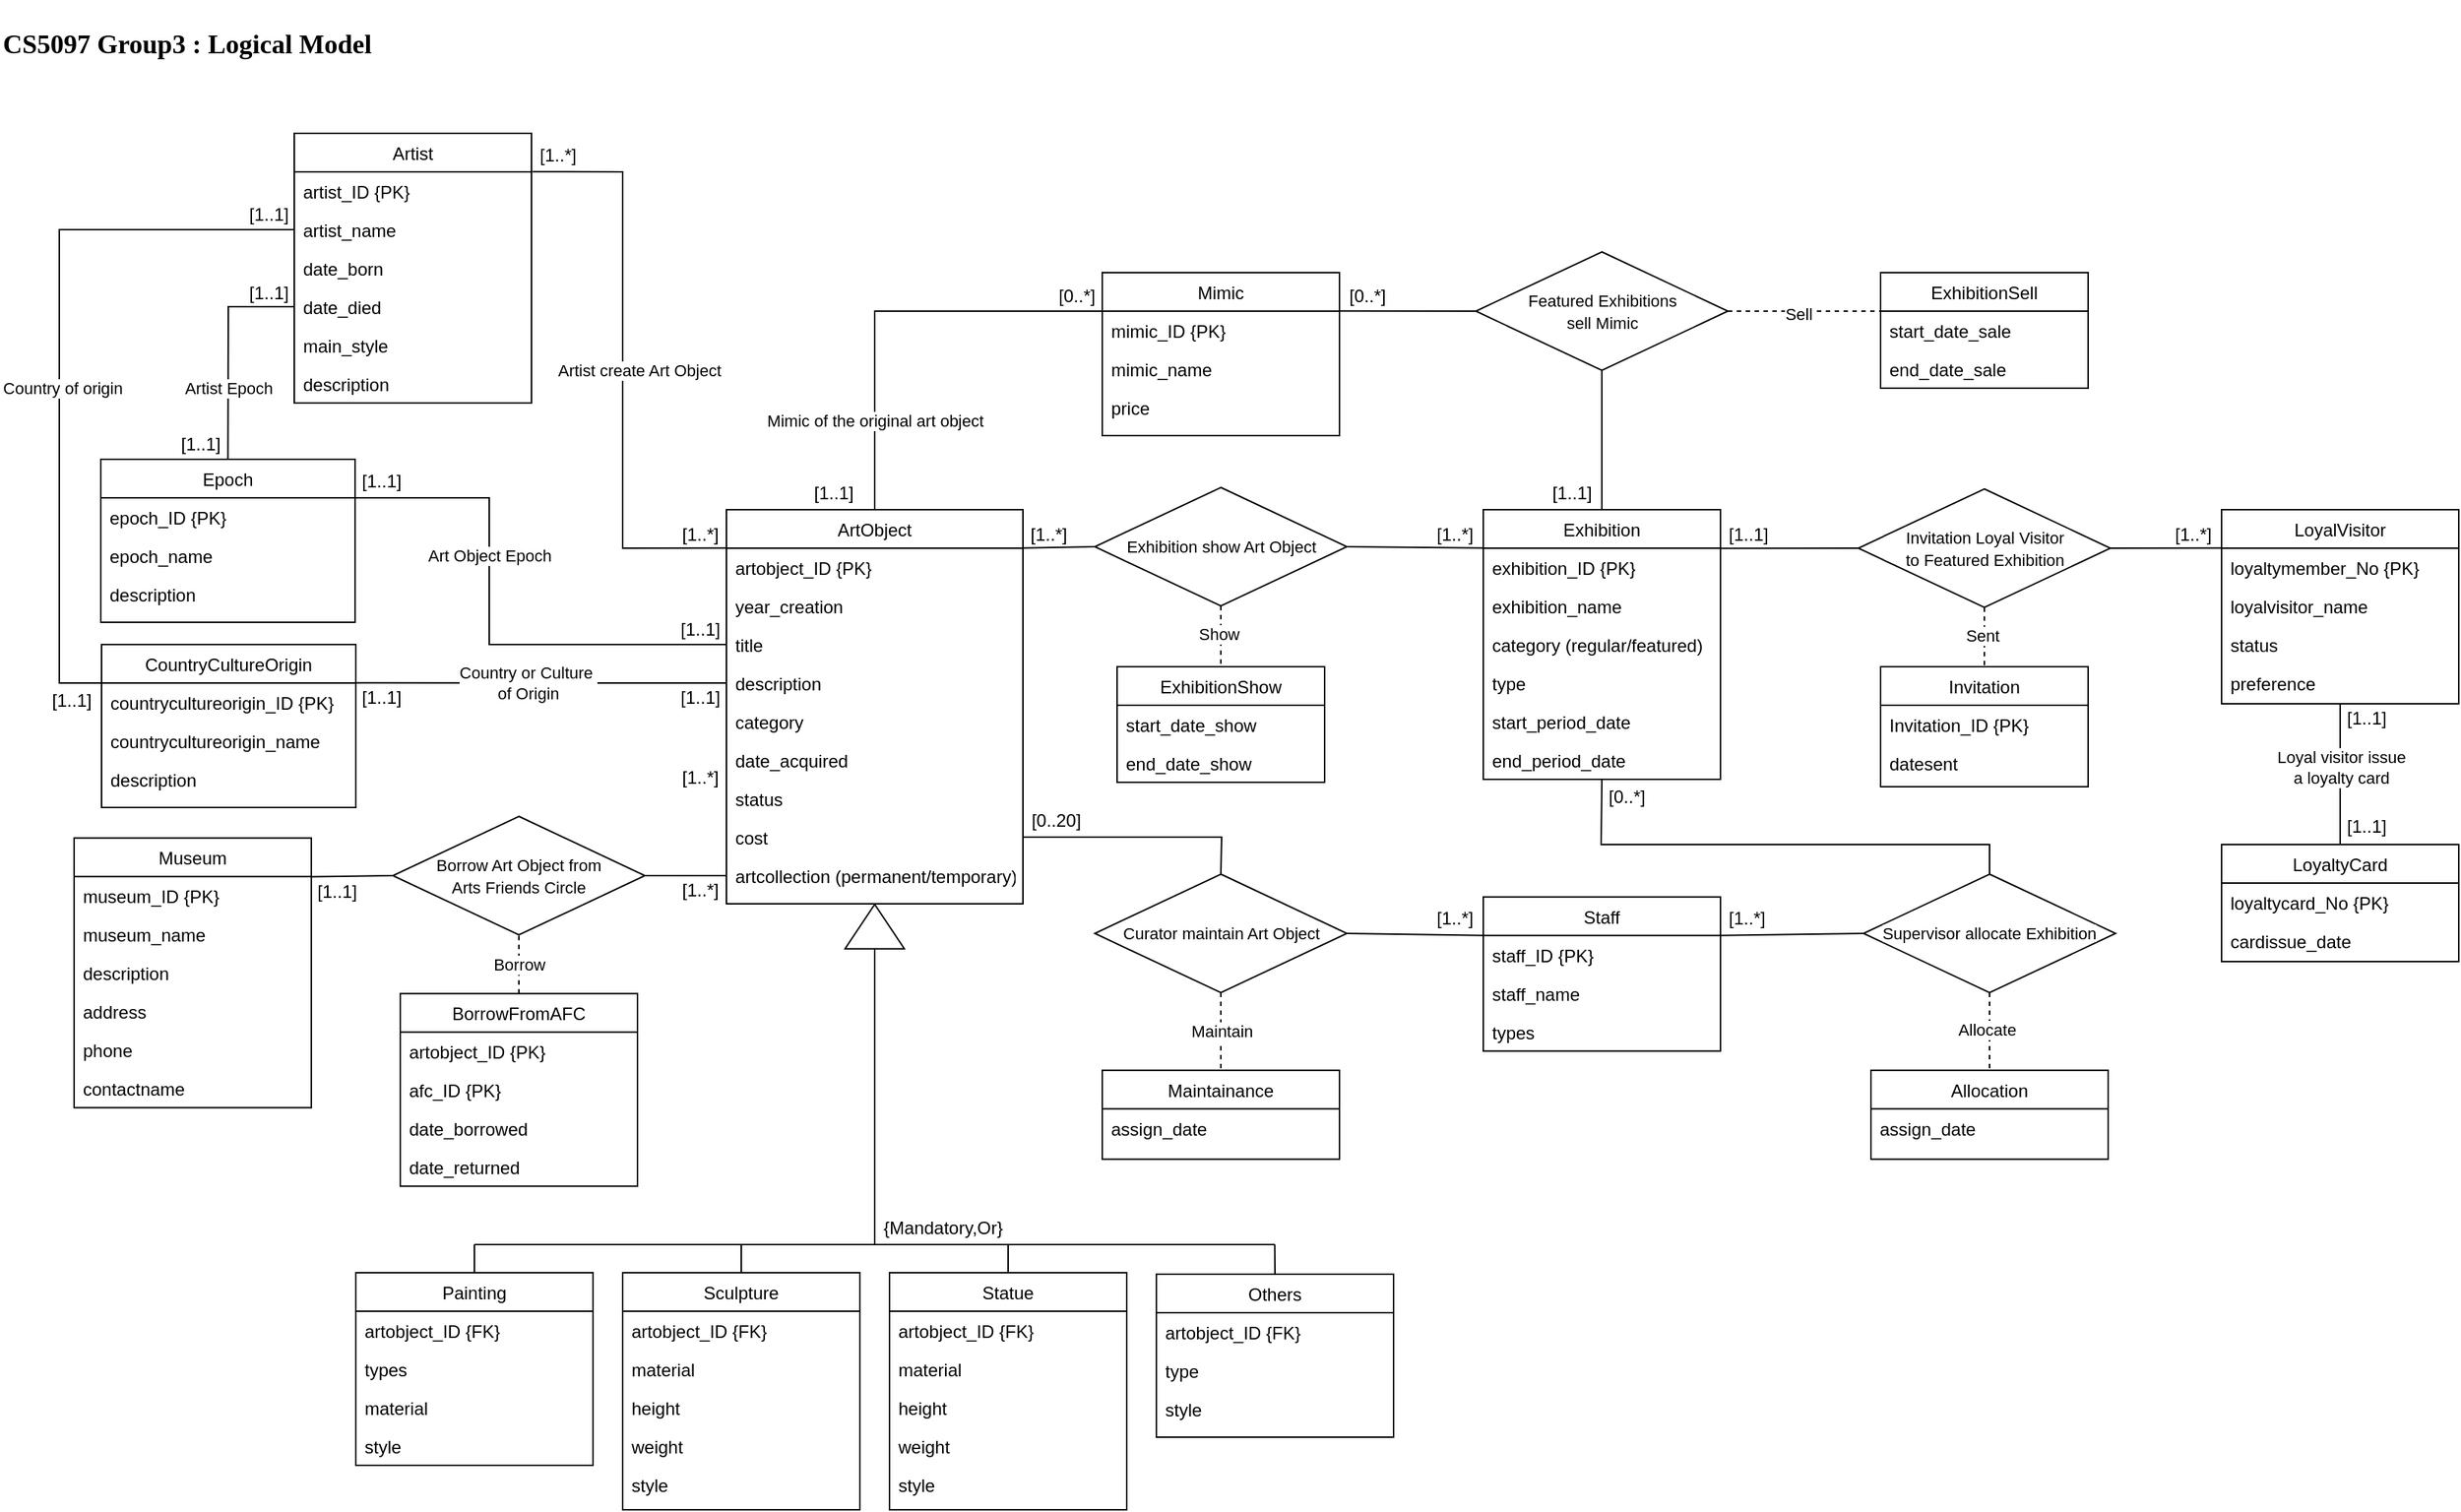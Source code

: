 <mxfile version="25.0.3">
  <diagram name="Page-1" id="5zTtBqRiLo-rwEt3zIiM">
    <mxGraphModel dx="2790" dy="1213" grid="1" gridSize="10" guides="1" tooltips="1" connect="1" arrows="1" fold="1" page="1" pageScale="1" pageWidth="850" pageHeight="1100" math="0" shadow="0">
      <root>
        <mxCell id="0" />
        <mxCell id="1" parent="0" />
        <mxCell id="swCmm5xKt_yj3qullBZ7-1" value="Museum" style="swimlane;fontStyle=0;align=center;verticalAlign=top;childLayout=stackLayout;horizontal=1;startSize=26;horizontalStack=0;resizeParent=1;resizeLast=0;collapsible=1;marginBottom=0;rounded=0;shadow=0;strokeWidth=1;" parent="1" vertex="1">
          <mxGeometry x="70" y="575.64" width="160" height="182" as="geometry">
            <mxRectangle x="130" y="380" width="160" height="26" as="alternateBounds" />
          </mxGeometry>
        </mxCell>
        <mxCell id="swCmm5xKt_yj3qullBZ7-2" value="museum_ID {PK}" style="text;align=left;verticalAlign=top;spacingLeft=4;spacingRight=4;overflow=hidden;rotatable=0;points=[[0,0.5],[1,0.5]];portConstraint=eastwest;" parent="swCmm5xKt_yj3qullBZ7-1" vertex="1">
          <mxGeometry y="26" width="160" height="26" as="geometry" />
        </mxCell>
        <mxCell id="swCmm5xKt_yj3qullBZ7-3" value="museum_name" style="text;align=left;verticalAlign=top;spacingLeft=4;spacingRight=4;overflow=hidden;rotatable=0;points=[[0,0.5],[1,0.5]];portConstraint=eastwest;" parent="swCmm5xKt_yj3qullBZ7-1" vertex="1">
          <mxGeometry y="52" width="160" height="26" as="geometry" />
        </mxCell>
        <mxCell id="swCmm5xKt_yj3qullBZ7-4" value="description" style="text;align=left;verticalAlign=top;spacingLeft=4;spacingRight=4;overflow=hidden;rotatable=0;points=[[0,0.5],[1,0.5]];portConstraint=eastwest;" parent="swCmm5xKt_yj3qullBZ7-1" vertex="1">
          <mxGeometry y="78" width="160" height="26" as="geometry" />
        </mxCell>
        <mxCell id="swCmm5xKt_yj3qullBZ7-5" value="address" style="text;align=left;verticalAlign=top;spacingLeft=4;spacingRight=4;overflow=hidden;rotatable=0;points=[[0,0.5],[1,0.5]];portConstraint=eastwest;" parent="swCmm5xKt_yj3qullBZ7-1" vertex="1">
          <mxGeometry y="104" width="160" height="26" as="geometry" />
        </mxCell>
        <mxCell id="swCmm5xKt_yj3qullBZ7-6" value="phone" style="text;align=left;verticalAlign=top;spacingLeft=4;spacingRight=4;overflow=hidden;rotatable=0;points=[[0,0.5],[1,0.5]];portConstraint=eastwest;" parent="swCmm5xKt_yj3qullBZ7-1" vertex="1">
          <mxGeometry y="130" width="160" height="26" as="geometry" />
        </mxCell>
        <mxCell id="swCmm5xKt_yj3qullBZ7-7" value="contactname" style="text;align=left;verticalAlign=top;spacingLeft=4;spacingRight=4;overflow=hidden;rotatable=0;points=[[0,0.5],[1,0.5]];portConstraint=eastwest;" parent="swCmm5xKt_yj3qullBZ7-1" vertex="1">
          <mxGeometry y="156" width="160" height="26" as="geometry" />
        </mxCell>
        <mxCell id="swCmm5xKt_yj3qullBZ7-8" value="ArtObject" style="swimlane;fontStyle=0;align=center;verticalAlign=top;childLayout=stackLayout;horizontal=1;startSize=26;horizontalStack=0;resizeParent=1;resizeLast=0;collapsible=1;marginBottom=0;rounded=0;shadow=0;strokeWidth=1;" parent="1" vertex="1">
          <mxGeometry x="510" y="354" width="200" height="266" as="geometry">
            <mxRectangle x="130" y="380" width="160" height="26" as="alternateBounds" />
          </mxGeometry>
        </mxCell>
        <mxCell id="swCmm5xKt_yj3qullBZ7-9" value="artobject_ID {PK}" style="text;align=left;verticalAlign=top;spacingLeft=4;spacingRight=4;overflow=hidden;rotatable=0;points=[[0,0.5],[1,0.5]];portConstraint=eastwest;" parent="swCmm5xKt_yj3qullBZ7-8" vertex="1">
          <mxGeometry y="26" width="200" height="26" as="geometry" />
        </mxCell>
        <mxCell id="swCmm5xKt_yj3qullBZ7-10" value="year_creation" style="text;align=left;verticalAlign=top;spacingLeft=4;spacingRight=4;overflow=hidden;rotatable=0;points=[[0,0.5],[1,0.5]];portConstraint=eastwest;" parent="swCmm5xKt_yj3qullBZ7-8" vertex="1">
          <mxGeometry y="52" width="200" height="26" as="geometry" />
        </mxCell>
        <mxCell id="swCmm5xKt_yj3qullBZ7-11" value="title" style="text;align=left;verticalAlign=top;spacingLeft=4;spacingRight=4;overflow=hidden;rotatable=0;points=[[0,0.5],[1,0.5]];portConstraint=eastwest;" parent="swCmm5xKt_yj3qullBZ7-8" vertex="1">
          <mxGeometry y="78" width="200" height="26" as="geometry" />
        </mxCell>
        <mxCell id="swCmm5xKt_yj3qullBZ7-12" value="description" style="text;align=left;verticalAlign=top;spacingLeft=4;spacingRight=4;overflow=hidden;rotatable=0;points=[[0,0.5],[1,0.5]];portConstraint=eastwest;" parent="swCmm5xKt_yj3qullBZ7-8" vertex="1">
          <mxGeometry y="104" width="200" height="26" as="geometry" />
        </mxCell>
        <mxCell id="swCmm5xKt_yj3qullBZ7-15" value="category" style="text;align=left;verticalAlign=top;spacingLeft=4;spacingRight=4;overflow=hidden;rotatable=0;points=[[0,0.5],[1,0.5]];portConstraint=eastwest;" parent="swCmm5xKt_yj3qullBZ7-8" vertex="1">
          <mxGeometry y="130" width="200" height="26" as="geometry" />
        </mxCell>
        <mxCell id="swCmm5xKt_yj3qullBZ7-16" value="date_acquired" style="text;align=left;verticalAlign=top;spacingLeft=4;spacingRight=4;overflow=hidden;rotatable=0;points=[[0,0.5],[1,0.5]];portConstraint=eastwest;" parent="swCmm5xKt_yj3qullBZ7-8" vertex="1">
          <mxGeometry y="156" width="200" height="26" as="geometry" />
        </mxCell>
        <mxCell id="swCmm5xKt_yj3qullBZ7-17" value="status" style="text;align=left;verticalAlign=top;spacingLeft=4;spacingRight=4;overflow=hidden;rotatable=0;points=[[0,0.5],[1,0.5]];portConstraint=eastwest;" parent="swCmm5xKt_yj3qullBZ7-8" vertex="1">
          <mxGeometry y="182" width="200" height="26" as="geometry" />
        </mxCell>
        <mxCell id="swCmm5xKt_yj3qullBZ7-18" value="cost" style="text;align=left;verticalAlign=top;spacingLeft=4;spacingRight=4;overflow=hidden;rotatable=0;points=[[0,0.5],[1,0.5]];portConstraint=eastwest;" parent="swCmm5xKt_yj3qullBZ7-8" vertex="1">
          <mxGeometry y="208" width="200" height="26" as="geometry" />
        </mxCell>
        <mxCell id="swCmm5xKt_yj3qullBZ7-19" value="artcollection (permanent/temporary)" style="text;align=left;verticalAlign=top;spacingLeft=4;spacingRight=4;overflow=hidden;rotatable=0;points=[[0,0.5],[1,0.5]];portConstraint=eastwest;" parent="swCmm5xKt_yj3qullBZ7-8" vertex="1">
          <mxGeometry y="234" width="200" height="26" as="geometry" />
        </mxCell>
        <mxCell id="swCmm5xKt_yj3qullBZ7-21" value="Artist" style="swimlane;fontStyle=0;align=center;verticalAlign=top;childLayout=stackLayout;horizontal=1;startSize=26;horizontalStack=0;resizeParent=1;resizeLast=0;collapsible=1;marginBottom=0;rounded=0;shadow=0;strokeWidth=1;" parent="1" vertex="1">
          <mxGeometry x="218.5" y="100" width="160" height="182" as="geometry">
            <mxRectangle x="130" y="380" width="160" height="26" as="alternateBounds" />
          </mxGeometry>
        </mxCell>
        <mxCell id="swCmm5xKt_yj3qullBZ7-22" value="artist_ID {PK}" style="text;align=left;verticalAlign=top;spacingLeft=4;spacingRight=4;overflow=hidden;rotatable=0;points=[[0,0.5],[1,0.5]];portConstraint=eastwest;" parent="swCmm5xKt_yj3qullBZ7-21" vertex="1">
          <mxGeometry y="26" width="160" height="26" as="geometry" />
        </mxCell>
        <mxCell id="swCmm5xKt_yj3qullBZ7-23" value="artist_name" style="text;align=left;verticalAlign=top;spacingLeft=4;spacingRight=4;overflow=hidden;rotatable=0;points=[[0,0.5],[1,0.5]];portConstraint=eastwest;" parent="swCmm5xKt_yj3qullBZ7-21" vertex="1">
          <mxGeometry y="52" width="160" height="26" as="geometry" />
        </mxCell>
        <mxCell id="swCmm5xKt_yj3qullBZ7-24" value="date_born" style="text;align=left;verticalAlign=top;spacingLeft=4;spacingRight=4;overflow=hidden;rotatable=0;points=[[0,0.5],[1,0.5]];portConstraint=eastwest;" parent="swCmm5xKt_yj3qullBZ7-21" vertex="1">
          <mxGeometry y="78" width="160" height="26" as="geometry" />
        </mxCell>
        <mxCell id="swCmm5xKt_yj3qullBZ7-25" value="date_died" style="text;align=left;verticalAlign=top;spacingLeft=4;spacingRight=4;overflow=hidden;rotatable=0;points=[[0,0.5],[1,0.5]];portConstraint=eastwest;" parent="swCmm5xKt_yj3qullBZ7-21" vertex="1">
          <mxGeometry y="104" width="160" height="26" as="geometry" />
        </mxCell>
        <mxCell id="swCmm5xKt_yj3qullBZ7-28" value="main_style" style="text;align=left;verticalAlign=top;spacingLeft=4;spacingRight=4;overflow=hidden;rotatable=0;points=[[0,0.5],[1,0.5]];portConstraint=eastwest;" parent="swCmm5xKt_yj3qullBZ7-21" vertex="1">
          <mxGeometry y="130" width="160" height="26" as="geometry" />
        </mxCell>
        <mxCell id="swCmm5xKt_yj3qullBZ7-29" value="description" style="text;align=left;verticalAlign=top;spacingLeft=4;spacingRight=4;overflow=hidden;rotatable=0;points=[[0,0.5],[1,0.5]];portConstraint=eastwest;" parent="swCmm5xKt_yj3qullBZ7-21" vertex="1">
          <mxGeometry y="156" width="160" height="26" as="geometry" />
        </mxCell>
        <mxCell id="swCmm5xKt_yj3qullBZ7-30" value="Exhibition" style="swimlane;fontStyle=0;align=center;verticalAlign=top;childLayout=stackLayout;horizontal=1;startSize=26;horizontalStack=0;resizeParent=1;resizeLast=0;collapsible=1;marginBottom=0;rounded=0;shadow=0;strokeWidth=1;" parent="1" vertex="1">
          <mxGeometry x="1020.5" y="354" width="160" height="182" as="geometry">
            <mxRectangle x="130" y="380" width="160" height="26" as="alternateBounds" />
          </mxGeometry>
        </mxCell>
        <mxCell id="swCmm5xKt_yj3qullBZ7-31" value="exhibition_ID {PK}" style="text;align=left;verticalAlign=top;spacingLeft=4;spacingRight=4;overflow=hidden;rotatable=0;points=[[0,0.5],[1,0.5]];portConstraint=eastwest;" parent="swCmm5xKt_yj3qullBZ7-30" vertex="1">
          <mxGeometry y="26" width="160" height="26" as="geometry" />
        </mxCell>
        <mxCell id="swCmm5xKt_yj3qullBZ7-32" value="exhibition_name" style="text;align=left;verticalAlign=top;spacingLeft=4;spacingRight=4;overflow=hidden;rotatable=0;points=[[0,0.5],[1,0.5]];portConstraint=eastwest;" parent="swCmm5xKt_yj3qullBZ7-30" vertex="1">
          <mxGeometry y="52" width="160" height="26" as="geometry" />
        </mxCell>
        <mxCell id="swCmm5xKt_yj3qullBZ7-33" value="category (regular/featured)" style="text;align=left;verticalAlign=top;spacingLeft=4;spacingRight=4;overflow=hidden;rotatable=0;points=[[0,0.5],[1,0.5]];portConstraint=eastwest;" parent="swCmm5xKt_yj3qullBZ7-30" vertex="1">
          <mxGeometry y="78" width="160" height="26" as="geometry" />
        </mxCell>
        <mxCell id="swCmm5xKt_yj3qullBZ7-34" value="type" style="text;align=left;verticalAlign=top;spacingLeft=4;spacingRight=4;overflow=hidden;rotatable=0;points=[[0,0.5],[1,0.5]];portConstraint=eastwest;" parent="swCmm5xKt_yj3qullBZ7-30" vertex="1">
          <mxGeometry y="104" width="160" height="26" as="geometry" />
        </mxCell>
        <mxCell id="swCmm5xKt_yj3qullBZ7-35" value="start_period_date" style="text;align=left;verticalAlign=top;spacingLeft=4;spacingRight=4;overflow=hidden;rotatable=0;points=[[0,0.5],[1,0.5]];portConstraint=eastwest;" parent="swCmm5xKt_yj3qullBZ7-30" vertex="1">
          <mxGeometry y="130" width="160" height="26" as="geometry" />
        </mxCell>
        <mxCell id="swCmm5xKt_yj3qullBZ7-36" value="end_period_date" style="text;align=left;verticalAlign=top;spacingLeft=4;spacingRight=4;overflow=hidden;rotatable=0;points=[[0,0.5],[1,0.5]];portConstraint=eastwest;" parent="swCmm5xKt_yj3qullBZ7-30" vertex="1">
          <mxGeometry y="156" width="160" height="26" as="geometry" />
        </mxCell>
        <mxCell id="swCmm5xKt_yj3qullBZ7-37" value="Mimic" style="swimlane;fontStyle=0;align=center;verticalAlign=top;childLayout=stackLayout;horizontal=1;startSize=26;horizontalStack=0;resizeParent=1;resizeLast=0;collapsible=1;marginBottom=0;rounded=0;shadow=0;strokeWidth=1;" parent="1" vertex="1">
          <mxGeometry x="763.5" y="194" width="160" height="110" as="geometry">
            <mxRectangle x="130" y="380" width="160" height="26" as="alternateBounds" />
          </mxGeometry>
        </mxCell>
        <mxCell id="swCmm5xKt_yj3qullBZ7-38" value="mimic_ID {PK}" style="text;align=left;verticalAlign=top;spacingLeft=4;spacingRight=4;overflow=hidden;rotatable=0;points=[[0,0.5],[1,0.5]];portConstraint=eastwest;" parent="swCmm5xKt_yj3qullBZ7-37" vertex="1">
          <mxGeometry y="26" width="160" height="26" as="geometry" />
        </mxCell>
        <mxCell id="swCmm5xKt_yj3qullBZ7-39" value="mimic_name" style="text;align=left;verticalAlign=top;spacingLeft=4;spacingRight=4;overflow=hidden;rotatable=0;points=[[0,0.5],[1,0.5]];portConstraint=eastwest;" parent="swCmm5xKt_yj3qullBZ7-37" vertex="1">
          <mxGeometry y="52" width="160" height="26" as="geometry" />
        </mxCell>
        <mxCell id="swCmm5xKt_yj3qullBZ7-40" value="price" style="text;align=left;verticalAlign=top;spacingLeft=4;spacingRight=4;overflow=hidden;rotatable=0;points=[[0,0.5],[1,0.5]];portConstraint=eastwest;" parent="swCmm5xKt_yj3qullBZ7-37" vertex="1">
          <mxGeometry y="78" width="160" height="26" as="geometry" />
        </mxCell>
        <mxCell id="swCmm5xKt_yj3qullBZ7-41" value="LoyalVisitor" style="swimlane;fontStyle=0;align=center;verticalAlign=top;childLayout=stackLayout;horizontal=1;startSize=26;horizontalStack=0;resizeParent=1;resizeLast=0;collapsible=1;marginBottom=0;rounded=0;shadow=0;strokeWidth=1;" parent="1" vertex="1">
          <mxGeometry x="1518.5" y="354" width="160" height="131" as="geometry">
            <mxRectangle x="130" y="380" width="160" height="26" as="alternateBounds" />
          </mxGeometry>
        </mxCell>
        <mxCell id="swCmm5xKt_yj3qullBZ7-42" value="loyaltymember_No {PK}" style="text;align=left;verticalAlign=top;spacingLeft=4;spacingRight=4;overflow=hidden;rotatable=0;points=[[0,0.5],[1,0.5]];portConstraint=eastwest;" parent="swCmm5xKt_yj3qullBZ7-41" vertex="1">
          <mxGeometry y="26" width="160" height="26" as="geometry" />
        </mxCell>
        <mxCell id="swCmm5xKt_yj3qullBZ7-43" value="loyalvisitor_name" style="text;align=left;verticalAlign=top;spacingLeft=4;spacingRight=4;overflow=hidden;rotatable=0;points=[[0,0.5],[1,0.5]];portConstraint=eastwest;" parent="swCmm5xKt_yj3qullBZ7-41" vertex="1">
          <mxGeometry y="52" width="160" height="26" as="geometry" />
        </mxCell>
        <mxCell id="swCmm5xKt_yj3qullBZ7-44" value="status" style="text;align=left;verticalAlign=top;spacingLeft=4;spacingRight=4;overflow=hidden;rotatable=0;points=[[0,0.5],[1,0.5]];portConstraint=eastwest;" parent="swCmm5xKt_yj3qullBZ7-41" vertex="1">
          <mxGeometry y="78" width="160" height="26" as="geometry" />
        </mxCell>
        <mxCell id="swCmm5xKt_yj3qullBZ7-45" value="preference" style="text;align=left;verticalAlign=top;spacingLeft=4;spacingRight=4;overflow=hidden;rotatable=0;points=[[0,0.5],[1,0.5]];portConstraint=eastwest;" parent="swCmm5xKt_yj3qullBZ7-41" vertex="1">
          <mxGeometry y="104" width="160" height="26" as="geometry" />
        </mxCell>
        <mxCell id="swCmm5xKt_yj3qullBZ7-46" value="Staff" style="swimlane;fontStyle=0;align=center;verticalAlign=top;childLayout=stackLayout;horizontal=1;startSize=26;horizontalStack=0;resizeParent=1;resizeLast=0;collapsible=1;marginBottom=0;rounded=0;shadow=0;strokeWidth=1;" parent="1" vertex="1">
          <mxGeometry x="1020.5" y="615.36" width="160" height="104" as="geometry">
            <mxRectangle x="130" y="380" width="160" height="26" as="alternateBounds" />
          </mxGeometry>
        </mxCell>
        <mxCell id="swCmm5xKt_yj3qullBZ7-47" value="staff_ID {PK}" style="text;align=left;verticalAlign=top;spacingLeft=4;spacingRight=4;overflow=hidden;rotatable=0;points=[[0,0.5],[1,0.5]];portConstraint=eastwest;" parent="swCmm5xKt_yj3qullBZ7-46" vertex="1">
          <mxGeometry y="26" width="160" height="26" as="geometry" />
        </mxCell>
        <mxCell id="swCmm5xKt_yj3qullBZ7-48" value="staff_name" style="text;align=left;verticalAlign=top;spacingLeft=4;spacingRight=4;overflow=hidden;rotatable=0;points=[[0,0.5],[1,0.5]];portConstraint=eastwest;" parent="swCmm5xKt_yj3qullBZ7-46" vertex="1">
          <mxGeometry y="52" width="160" height="26" as="geometry" />
        </mxCell>
        <mxCell id="swCmm5xKt_yj3qullBZ7-49" value="types" style="text;align=left;verticalAlign=top;spacingLeft=4;spacingRight=4;overflow=hidden;rotatable=0;points=[[0,0.5],[1,0.5]];portConstraint=eastwest;" parent="swCmm5xKt_yj3qullBZ7-46" vertex="1">
          <mxGeometry y="78" width="160" height="26" as="geometry" />
        </mxCell>
        <mxCell id="swCmm5xKt_yj3qullBZ7-50" value="Maintainance" style="swimlane;fontStyle=0;align=center;verticalAlign=top;childLayout=stackLayout;horizontal=1;startSize=26;horizontalStack=0;resizeParent=1;resizeLast=0;collapsible=1;marginBottom=0;rounded=0;shadow=0;strokeWidth=1;" parent="1" vertex="1">
          <mxGeometry x="763.5" y="732.36" width="160" height="60" as="geometry">
            <mxRectangle x="130" y="380" width="160" height="26" as="alternateBounds" />
          </mxGeometry>
        </mxCell>
        <mxCell id="swCmm5xKt_yj3qullBZ7-51" value="assign_date" style="text;align=left;verticalAlign=top;spacingLeft=4;spacingRight=4;overflow=hidden;rotatable=0;points=[[0,0.5],[1,0.5]];portConstraint=eastwest;" parent="swCmm5xKt_yj3qullBZ7-50" vertex="1">
          <mxGeometry y="26" width="160" height="26" as="geometry" />
        </mxCell>
        <mxCell id="swCmm5xKt_yj3qullBZ7-52" value="Allocation" style="swimlane;fontStyle=0;align=center;verticalAlign=top;childLayout=stackLayout;horizontal=1;startSize=26;horizontalStack=0;resizeParent=1;resizeLast=0;collapsible=1;marginBottom=0;rounded=0;shadow=0;strokeWidth=1;" parent="1" vertex="1">
          <mxGeometry x="1282" y="732.36" width="160" height="60" as="geometry">
            <mxRectangle x="130" y="380" width="160" height="26" as="alternateBounds" />
          </mxGeometry>
        </mxCell>
        <mxCell id="swCmm5xKt_yj3qullBZ7-53" value="assign_date" style="text;align=left;verticalAlign=top;spacingLeft=4;spacingRight=4;overflow=hidden;rotatable=0;points=[[0,0.5],[1,0.5]];portConstraint=eastwest;" parent="swCmm5xKt_yj3qullBZ7-52" vertex="1">
          <mxGeometry y="26" width="160" height="34" as="geometry" />
        </mxCell>
        <mxCell id="swCmm5xKt_yj3qullBZ7-54" value="ExhibitionSell" style="swimlane;fontStyle=0;align=center;verticalAlign=top;childLayout=stackLayout;horizontal=1;startSize=26;horizontalStack=0;resizeParent=1;resizeLast=0;collapsible=1;marginBottom=0;rounded=0;shadow=0;strokeWidth=1;" parent="1" vertex="1">
          <mxGeometry x="1288.5" y="194" width="140" height="78" as="geometry">
            <mxRectangle x="130" y="380" width="160" height="26" as="alternateBounds" />
          </mxGeometry>
        </mxCell>
        <mxCell id="swCmm5xKt_yj3qullBZ7-55" value="start_date_sale" style="text;align=left;verticalAlign=top;spacingLeft=4;spacingRight=4;overflow=hidden;rotatable=0;points=[[0,0.5],[1,0.5]];portConstraint=eastwest;" parent="swCmm5xKt_yj3qullBZ7-54" vertex="1">
          <mxGeometry y="26" width="140" height="26" as="geometry" />
        </mxCell>
        <mxCell id="swCmm5xKt_yj3qullBZ7-56" value="end_date_sale" style="text;align=left;verticalAlign=top;spacingLeft=4;spacingRight=4;overflow=hidden;rotatable=0;points=[[0,0.5],[1,0.5]];portConstraint=eastwest;" parent="swCmm5xKt_yj3qullBZ7-54" vertex="1">
          <mxGeometry y="52" width="140" height="26" as="geometry" />
        </mxCell>
        <mxCell id="swCmm5xKt_yj3qullBZ7-57" value="" style="endArrow=none;html=1;rounded=0;exitX=1.004;exitY=-0.007;exitDx=0;exitDy=0;exitPerimeter=0;entryX=-0.002;entryY=-0.003;entryDx=0;entryDy=0;entryPerimeter=0;" parent="1" source="swCmm5xKt_yj3qullBZ7-22" target="swCmm5xKt_yj3qullBZ7-9" edge="1">
          <mxGeometry width="50" height="50" relative="1" as="geometry">
            <mxPoint x="878.5" y="434" as="sourcePoint" />
            <mxPoint x="506.5" y="372" as="targetPoint" />
            <Array as="points">
              <mxPoint x="440" y="126" />
              <mxPoint x="440" y="380" />
            </Array>
          </mxGeometry>
        </mxCell>
        <mxCell id="swCmm5xKt_yj3qullBZ7-58" value="Artist create Art Object" style="edgeLabel;html=1;align=center;verticalAlign=middle;resizable=0;points=[];" parent="swCmm5xKt_yj3qullBZ7-57" vertex="1" connectable="0">
          <mxGeometry x="-0.071" relative="1" as="geometry">
            <mxPoint x="11" y="16" as="offset" />
          </mxGeometry>
        </mxCell>
        <mxCell id="swCmm5xKt_yj3qullBZ7-59" value="[1..*]" style="text;html=1;align=center;verticalAlign=middle;whiteSpace=wrap;rounded=0;" parent="1" vertex="1">
          <mxGeometry x="374" y="100" width="45" height="30" as="geometry" />
        </mxCell>
        <mxCell id="swCmm5xKt_yj3qullBZ7-60" value="[1..*]" style="text;html=1;align=center;verticalAlign=middle;whiteSpace=wrap;rounded=0;" parent="1" vertex="1">
          <mxGeometry x="470" y="356" width="45" height="30" as="geometry" />
        </mxCell>
        <mxCell id="swCmm5xKt_yj3qullBZ7-65" value="&lt;span style=&quot;font-size: 11px; text-wrap-mode: nowrap; background-color: rgb(255, 255, 255);&quot;&gt;Featured Exhibitions&lt;/span&gt;&lt;div&gt;&lt;span style=&quot;font-size: 11px; text-wrap-mode: nowrap; background-color: rgb(255, 255, 255);&quot;&gt;sell Mimic&lt;/span&gt;&lt;/div&gt;" style="rhombus;whiteSpace=wrap;html=1;" parent="1" vertex="1">
          <mxGeometry x="1015.5" y="180" width="170" height="80" as="geometry" />
        </mxCell>
        <mxCell id="swCmm5xKt_yj3qullBZ7-66" value="" style="endArrow=none;html=1;rounded=0;entryX=0.5;entryY=0;entryDx=0;entryDy=0;exitX=0;exitY=0.001;exitDx=0;exitDy=0;exitPerimeter=0;" parent="1" source="swCmm5xKt_yj3qullBZ7-38" target="swCmm5xKt_yj3qullBZ7-8" edge="1">
          <mxGeometry width="50" height="50" relative="1" as="geometry">
            <mxPoint x="738.5" y="235" as="sourcePoint" />
            <mxPoint x="863.5" y="528" as="targetPoint" />
            <Array as="points">
              <mxPoint x="610" y="220" />
            </Array>
          </mxGeometry>
        </mxCell>
        <mxCell id="swCmm5xKt_yj3qullBZ7-67" value="Mimic of the original art object" style="edgeLabel;html=1;align=center;verticalAlign=middle;resizable=0;points=[];" parent="swCmm5xKt_yj3qullBZ7-66" vertex="1" connectable="0">
          <mxGeometry x="0.297" y="-1" relative="1" as="geometry">
            <mxPoint x="1" y="41" as="offset" />
          </mxGeometry>
        </mxCell>
        <mxCell id="swCmm5xKt_yj3qullBZ7-68" value="" style="endArrow=none;html=1;rounded=0;exitX=1;exitY=0.5;exitDx=0;exitDy=0;dashed=1;entryX=-0.001;entryY=0;entryDx=0;entryDy=0;entryPerimeter=0;" parent="1" source="swCmm5xKt_yj3qullBZ7-65" target="swCmm5xKt_yj3qullBZ7-55" edge="1">
          <mxGeometry width="50" height="50" relative="1" as="geometry">
            <mxPoint x="998.5" y="246" as="sourcePoint" />
            <mxPoint x="1248.5" y="225" as="targetPoint" />
          </mxGeometry>
        </mxCell>
        <mxCell id="swCmm5xKt_yj3qullBZ7-69" value="Sell" style="edgeLabel;html=1;align=center;verticalAlign=middle;resizable=0;points=[];" parent="swCmm5xKt_yj3qullBZ7-68" vertex="1" connectable="0">
          <mxGeometry x="-0.073" y="-2" relative="1" as="geometry">
            <mxPoint as="offset" />
          </mxGeometry>
        </mxCell>
        <mxCell id="swCmm5xKt_yj3qullBZ7-70" value="" style="endArrow=none;html=1;rounded=0;entryX=1.001;entryY=-0.004;entryDx=0;entryDy=0;entryPerimeter=0;exitX=0;exitY=0.5;exitDx=0;exitDy=0;" parent="1" source="swCmm5xKt_yj3qullBZ7-65" target="swCmm5xKt_yj3qullBZ7-38" edge="1">
          <mxGeometry width="50" height="50" relative="1" as="geometry">
            <mxPoint x="978.5" y="185" as="sourcePoint" />
            <mxPoint x="938.5" y="215" as="targetPoint" />
          </mxGeometry>
        </mxCell>
        <mxCell id="swCmm5xKt_yj3qullBZ7-71" value="" style="endArrow=none;html=1;rounded=0;entryX=0.5;entryY=0;entryDx=0;entryDy=0;exitX=0.5;exitY=1;exitDx=0;exitDy=0;" parent="1" source="swCmm5xKt_yj3qullBZ7-65" target="swCmm5xKt_yj3qullBZ7-30" edge="1">
          <mxGeometry width="50" height="50" relative="1" as="geometry">
            <mxPoint x="1025.5" y="166" as="sourcePoint" />
            <mxPoint x="945.5" y="166" as="targetPoint" />
          </mxGeometry>
        </mxCell>
        <mxCell id="swCmm5xKt_yj3qullBZ7-72" value="&lt;span style=&quot;font-size: 11px; text-wrap-mode: nowrap; background-color: rgb(255, 255, 255);&quot;&gt;Exhibition show Art Object&lt;/span&gt;" style="rhombus;whiteSpace=wrap;html=1;" parent="1" vertex="1">
          <mxGeometry x="758.5" y="339" width="170" height="80" as="geometry" />
        </mxCell>
        <mxCell id="swCmm5xKt_yj3qullBZ7-73" value="" style="endArrow=none;html=1;rounded=0;exitX=0;exitY=0.5;exitDx=0;exitDy=0;entryX=1.001;entryY=-0.005;entryDx=0;entryDy=0;entryPerimeter=0;" parent="1" source="swCmm5xKt_yj3qullBZ7-72" target="swCmm5xKt_yj3qullBZ7-9" edge="1">
          <mxGeometry width="50" height="50" relative="1" as="geometry">
            <mxPoint x="1088.5" y="284" as="sourcePoint" />
            <mxPoint x="708.5" y="554" as="targetPoint" />
          </mxGeometry>
        </mxCell>
        <mxCell id="swCmm5xKt_yj3qullBZ7-74" value="" style="endArrow=none;html=1;rounded=0;exitX=1;exitY=0.5;exitDx=0;exitDy=0;entryX=0;entryY=-0.005;entryDx=0;entryDy=0;entryPerimeter=0;" parent="1" source="swCmm5xKt_yj3qullBZ7-72" target="swCmm5xKt_yj3qullBZ7-31" edge="1">
          <mxGeometry width="50" height="50" relative="1" as="geometry">
            <mxPoint x="768.5" y="507" as="sourcePoint" />
            <mxPoint x="688.5" y="507" as="targetPoint" />
          </mxGeometry>
        </mxCell>
        <mxCell id="swCmm5xKt_yj3qullBZ7-75" value="" style="endArrow=none;html=1;rounded=0;entryX=0.5;entryY=0;entryDx=0;entryDy=0;exitX=0.5;exitY=1;exitDx=0;exitDy=0;dashed=1;" parent="1" source="swCmm5xKt_yj3qullBZ7-72" target="swCmm5xKt_yj3qullBZ7-77" edge="1">
          <mxGeometry width="50" height="50" relative="1" as="geometry">
            <mxPoint x="1208.5" y="244" as="sourcePoint" />
            <mxPoint x="853.5" y="584" as="targetPoint" />
          </mxGeometry>
        </mxCell>
        <mxCell id="swCmm5xKt_yj3qullBZ7-76" value="Show" style="edgeLabel;html=1;align=center;verticalAlign=middle;resizable=0;points=[];" parent="swCmm5xKt_yj3qullBZ7-75" vertex="1" connectable="0">
          <mxGeometry x="-0.073" y="-2" relative="1" as="geometry">
            <mxPoint as="offset" />
          </mxGeometry>
        </mxCell>
        <mxCell id="swCmm5xKt_yj3qullBZ7-77" value="ExhibitionShow" style="swimlane;fontStyle=0;align=center;verticalAlign=top;childLayout=stackLayout;horizontal=1;startSize=26;horizontalStack=0;resizeParent=1;resizeLast=0;collapsible=1;marginBottom=0;rounded=0;shadow=0;strokeWidth=1;" parent="1" vertex="1">
          <mxGeometry x="773.5" y="460" width="140" height="78" as="geometry">
            <mxRectangle x="130" y="380" width="160" height="26" as="alternateBounds" />
          </mxGeometry>
        </mxCell>
        <mxCell id="swCmm5xKt_yj3qullBZ7-78" value="start_date_show" style="text;align=left;verticalAlign=top;spacingLeft=4;spacingRight=4;overflow=hidden;rotatable=0;points=[[0,0.5],[1,0.5]];portConstraint=eastwest;" parent="swCmm5xKt_yj3qullBZ7-77" vertex="1">
          <mxGeometry y="26" width="140" height="26" as="geometry" />
        </mxCell>
        <mxCell id="swCmm5xKt_yj3qullBZ7-79" value="end_date_show" style="text;align=left;verticalAlign=top;spacingLeft=4;spacingRight=4;overflow=hidden;rotatable=0;points=[[0,0.5],[1,0.5]];portConstraint=eastwest;" parent="swCmm5xKt_yj3qullBZ7-77" vertex="1">
          <mxGeometry y="52" width="140" height="26" as="geometry" />
        </mxCell>
        <mxCell id="swCmm5xKt_yj3qullBZ7-80" value="&lt;span style=&quot;font-size: 11px; text-wrap-mode: nowrap; background-color: rgb(255, 255, 255);&quot;&gt;Curator maintain Art Object&lt;/span&gt;" style="rhombus;whiteSpace=wrap;html=1;" parent="1" vertex="1">
          <mxGeometry x="758.5" y="600" width="170" height="80" as="geometry" />
        </mxCell>
        <mxCell id="swCmm5xKt_yj3qullBZ7-81" value="&lt;span style=&quot;font-size: 11px; text-wrap-mode: nowrap; background-color: rgb(255, 255, 255);&quot;&gt;Supervisor allocate Exhibition&lt;/span&gt;" style="rhombus;whiteSpace=wrap;html=1;" parent="1" vertex="1">
          <mxGeometry x="1277" y="600" width="170" height="80" as="geometry" />
        </mxCell>
        <mxCell id="swCmm5xKt_yj3qullBZ7-82" value="" style="endArrow=none;html=1;rounded=0;entryX=0.5;entryY=0;entryDx=0;entryDy=0;exitX=0.5;exitY=1;exitDx=0;exitDy=0;dashed=1;" parent="1" source="swCmm5xKt_yj3qullBZ7-80" target="swCmm5xKt_yj3qullBZ7-50" edge="1">
          <mxGeometry width="50" height="50" relative="1" as="geometry">
            <mxPoint x="749" y="476.36" as="sourcePoint" />
            <mxPoint x="749" y="526.36" as="targetPoint" />
          </mxGeometry>
        </mxCell>
        <mxCell id="swCmm5xKt_yj3qullBZ7-176" value="Maintain" style="edgeLabel;html=1;align=center;verticalAlign=middle;resizable=0;points=[];" parent="swCmm5xKt_yj3qullBZ7-82" vertex="1" connectable="0">
          <mxGeometry x="0.011" relative="1" as="geometry">
            <mxPoint y="-1" as="offset" />
          </mxGeometry>
        </mxCell>
        <mxCell id="swCmm5xKt_yj3qullBZ7-84" value="" style="endArrow=none;html=1;rounded=0;entryX=1;entryY=0.5;entryDx=0;entryDy=0;exitX=0;exitY=0.25;exitDx=0;exitDy=0;" parent="1" source="swCmm5xKt_yj3qullBZ7-46" target="swCmm5xKt_yj3qullBZ7-80" edge="1">
          <mxGeometry width="50" height="50" relative="1" as="geometry">
            <mxPoint x="1014" y="626.36" as="sourcePoint" />
            <mxPoint x="420" y="464.36" as="targetPoint" />
          </mxGeometry>
        </mxCell>
        <mxCell id="swCmm5xKt_yj3qullBZ7-85" value="" style="endArrow=none;html=1;rounded=0;entryX=0;entryY=0.5;entryDx=0;entryDy=0;exitX=1;exitY=0.25;exitDx=0;exitDy=0;" parent="1" source="swCmm5xKt_yj3qullBZ7-46" target="swCmm5xKt_yj3qullBZ7-81" edge="1">
          <mxGeometry width="50" height="50" relative="1" as="geometry">
            <mxPoint x="1274" y="756" as="sourcePoint" />
            <mxPoint x="1127" y="773" as="targetPoint" />
          </mxGeometry>
        </mxCell>
        <mxCell id="swCmm5xKt_yj3qullBZ7-86" value="" style="endArrow=none;html=1;rounded=0;entryX=0.5;entryY=0;entryDx=0;entryDy=0;exitX=0.5;exitY=1;exitDx=0;exitDy=0;dashed=1;" parent="1" source="swCmm5xKt_yj3qullBZ7-81" target="swCmm5xKt_yj3qullBZ7-52" edge="1">
          <mxGeometry width="50" height="50" relative="1" as="geometry">
            <mxPoint x="1287" y="305" as="sourcePoint" />
            <mxPoint x="1387" y="303" as="targetPoint" />
          </mxGeometry>
        </mxCell>
        <mxCell id="swCmm5xKt_yj3qullBZ7-87" value="Allocate" style="edgeLabel;html=1;align=center;verticalAlign=middle;resizable=0;points=[];" parent="swCmm5xKt_yj3qullBZ7-86" vertex="1" connectable="0">
          <mxGeometry x="-0.073" y="-2" relative="1" as="geometry">
            <mxPoint as="offset" />
          </mxGeometry>
        </mxCell>
        <mxCell id="swCmm5xKt_yj3qullBZ7-88" value="[1..*]" style="text;html=1;align=center;verticalAlign=middle;whiteSpace=wrap;rounded=0;" parent="1" vertex="1">
          <mxGeometry x="704.5" y="356" width="45" height="30" as="geometry" />
        </mxCell>
        <mxCell id="swCmm5xKt_yj3qullBZ7-89" value="[1..*]" style="text;html=1;align=center;verticalAlign=middle;whiteSpace=wrap;rounded=0;" parent="1" vertex="1">
          <mxGeometry x="978.5" y="356" width="45" height="30" as="geometry" />
        </mxCell>
        <mxCell id="swCmm5xKt_yj3qullBZ7-90" value="[1..1]" style="text;html=1;align=center;verticalAlign=middle;whiteSpace=wrap;rounded=0;" parent="1" vertex="1">
          <mxGeometry x="559.5" y="328" width="45" height="30" as="geometry" />
        </mxCell>
        <mxCell id="swCmm5xKt_yj3qullBZ7-91" value="[0..*]" style="text;html=1;align=center;verticalAlign=middle;whiteSpace=wrap;rounded=0;" parent="1" vertex="1">
          <mxGeometry x="723.5" y="195" width="45" height="30" as="geometry" />
        </mxCell>
        <mxCell id="swCmm5xKt_yj3qullBZ7-92" value="&lt;span style=&quot;font-size: 11px; text-wrap-mode: nowrap; background-color: rgb(255, 255, 255);&quot;&gt;Invitation Loyal Visitor&lt;br&gt;to Featured Exhibition&lt;/span&gt;" style="rhombus;whiteSpace=wrap;html=1;" parent="1" vertex="1">
          <mxGeometry x="1273.5" y="340" width="170" height="80" as="geometry" />
        </mxCell>
        <mxCell id="swCmm5xKt_yj3qullBZ7-93" value="" style="endArrow=none;html=1;rounded=0;entryX=0.5;entryY=0;entryDx=0;entryDy=0;exitX=0.5;exitY=1;exitDx=0;exitDy=0;dashed=1;" parent="1" source="swCmm5xKt_yj3qullBZ7-92" target="swCmm5xKt_yj3qullBZ7-95" edge="1">
          <mxGeometry width="50" height="50" relative="1" as="geometry">
            <mxPoint x="1392.5" y="455" as="sourcePoint" />
            <mxPoint x="1392.5" y="505" as="targetPoint" />
          </mxGeometry>
        </mxCell>
        <mxCell id="swCmm5xKt_yj3qullBZ7-94" value="Sent" style="edgeLabel;html=1;align=center;verticalAlign=middle;resizable=0;points=[];" parent="swCmm5xKt_yj3qullBZ7-93" vertex="1" connectable="0">
          <mxGeometry x="-0.073" y="-2" relative="1" as="geometry">
            <mxPoint as="offset" />
          </mxGeometry>
        </mxCell>
        <mxCell id="swCmm5xKt_yj3qullBZ7-95" value="Invitation" style="swimlane;fontStyle=0;align=center;verticalAlign=top;childLayout=stackLayout;horizontal=1;startSize=26;horizontalStack=0;resizeParent=1;resizeLast=0;collapsible=1;marginBottom=0;rounded=0;shadow=0;strokeWidth=1;" parent="1" vertex="1">
          <mxGeometry x="1288.5" y="460" width="140" height="81" as="geometry">
            <mxRectangle x="130" y="380" width="160" height="26" as="alternateBounds" />
          </mxGeometry>
        </mxCell>
        <mxCell id="swCmm5xKt_yj3qullBZ7-96" value="Invitation_ID {PK}" style="text;align=left;verticalAlign=top;spacingLeft=4;spacingRight=4;overflow=hidden;rotatable=0;points=[[0,0.5],[1,0.5]];portConstraint=eastwest;" parent="swCmm5xKt_yj3qullBZ7-95" vertex="1">
          <mxGeometry y="26" width="140" height="26" as="geometry" />
        </mxCell>
        <mxCell id="swCmm5xKt_yj3qullBZ7-97" value="datesent" style="text;align=left;verticalAlign=top;spacingLeft=4;spacingRight=4;overflow=hidden;rotatable=0;points=[[0,0.5],[1,0.5]];portConstraint=eastwest;" parent="swCmm5xKt_yj3qullBZ7-95" vertex="1">
          <mxGeometry y="52" width="140" height="26" as="geometry" />
        </mxCell>
        <mxCell id="swCmm5xKt_yj3qullBZ7-98" value="" style="endArrow=none;html=1;rounded=0;exitX=0;exitY=0.5;exitDx=0;exitDy=0;entryX=1;entryY=0.003;entryDx=0;entryDy=0;entryPerimeter=0;" parent="1" source="swCmm5xKt_yj3qullBZ7-92" target="swCmm5xKt_yj3qullBZ7-31" edge="1">
          <mxGeometry width="50" height="50" relative="1" as="geometry">
            <mxPoint x="1258.5" y="585" as="sourcePoint" />
            <mxPoint x="1186.5" y="385" as="targetPoint" />
          </mxGeometry>
        </mxCell>
        <mxCell id="swCmm5xKt_yj3qullBZ7-99" value="" style="endArrow=none;html=1;rounded=0;entryX=1;entryY=0.5;entryDx=0;entryDy=0;exitX=0.001;exitY=-0.003;exitDx=0;exitDy=0;exitPerimeter=0;" parent="1" source="swCmm5xKt_yj3qullBZ7-42" target="swCmm5xKt_yj3qullBZ7-92" edge="1">
          <mxGeometry width="50" height="50" relative="1" as="geometry">
            <mxPoint x="1518.5" y="420" as="sourcePoint" />
            <mxPoint x="1498.5" y="345" as="targetPoint" />
          </mxGeometry>
        </mxCell>
        <mxCell id="swCmm5xKt_yj3qullBZ7-100" value="[0..*]" style="text;html=1;align=center;verticalAlign=middle;whiteSpace=wrap;rounded=0;" parent="1" vertex="1">
          <mxGeometry x="919.5" y="195" width="45" height="30" as="geometry" />
        </mxCell>
        <mxCell id="swCmm5xKt_yj3qullBZ7-101" value="[1..1]" style="text;html=1;align=center;verticalAlign=middle;whiteSpace=wrap;rounded=0;" parent="1" vertex="1">
          <mxGeometry x="1057.5" y="328" width="45" height="30" as="geometry" />
        </mxCell>
        <mxCell id="swCmm5xKt_yj3qullBZ7-102" value="[1..1]" style="text;html=1;align=center;verticalAlign=middle;whiteSpace=wrap;rounded=0;" parent="1" vertex="1">
          <mxGeometry x="1176.5" y="356" width="45" height="30" as="geometry" />
        </mxCell>
        <mxCell id="swCmm5xKt_yj3qullBZ7-103" value="[1..*]" style="text;html=1;align=center;verticalAlign=middle;whiteSpace=wrap;rounded=0;" parent="1" vertex="1">
          <mxGeometry x="1476.5" y="356" width="45" height="30" as="geometry" />
        </mxCell>
        <mxCell id="swCmm5xKt_yj3qullBZ7-104" value="[1..*]" style="text;html=1;align=center;verticalAlign=middle;whiteSpace=wrap;rounded=0;" parent="1" vertex="1">
          <mxGeometry x="1176" y="615.36" width="45" height="30" as="geometry" />
        </mxCell>
        <mxCell id="swCmm5xKt_yj3qullBZ7-105" value="[0..*]" style="text;html=1;align=center;verticalAlign=middle;whiteSpace=wrap;rounded=0;" parent="1" vertex="1">
          <mxGeometry x="1095" y="533" width="45" height="30" as="geometry" />
        </mxCell>
        <mxCell id="swCmm5xKt_yj3qullBZ7-106" value="[0..20]" style="text;html=1;align=center;verticalAlign=middle;whiteSpace=wrap;rounded=0;" parent="1" vertex="1">
          <mxGeometry x="709.5" y="549" width="45" height="30" as="geometry" />
        </mxCell>
        <mxCell id="swCmm5xKt_yj3qullBZ7-107" value="[1..*]" style="text;html=1;align=center;verticalAlign=middle;whiteSpace=wrap;rounded=0;" parent="1" vertex="1">
          <mxGeometry x="979" y="615.36" width="45" height="30" as="geometry" />
        </mxCell>
        <mxCell id="swCmm5xKt_yj3qullBZ7-108" value="Painting" style="swimlane;fontStyle=0;align=center;verticalAlign=top;childLayout=stackLayout;horizontal=1;startSize=26;horizontalStack=0;resizeParent=1;resizeLast=0;collapsible=1;marginBottom=0;rounded=0;shadow=0;strokeWidth=1;" parent="1" vertex="1">
          <mxGeometry x="260" y="869" width="160" height="130" as="geometry">
            <mxRectangle x="130" y="380" width="160" height="26" as="alternateBounds" />
          </mxGeometry>
        </mxCell>
        <mxCell id="swCmm5xKt_yj3qullBZ7-109" value="artobject_ID {FK}" style="text;align=left;verticalAlign=top;spacingLeft=4;spacingRight=4;overflow=hidden;rotatable=0;points=[[0,0.5],[1,0.5]];portConstraint=eastwest;" parent="swCmm5xKt_yj3qullBZ7-108" vertex="1">
          <mxGeometry y="26" width="160" height="26" as="geometry" />
        </mxCell>
        <mxCell id="swCmm5xKt_yj3qullBZ7-110" value="types" style="text;align=left;verticalAlign=top;spacingLeft=4;spacingRight=4;overflow=hidden;rotatable=0;points=[[0,0.5],[1,0.5]];portConstraint=eastwest;" parent="swCmm5xKt_yj3qullBZ7-108" vertex="1">
          <mxGeometry y="52" width="160" height="26" as="geometry" />
        </mxCell>
        <mxCell id="swCmm5xKt_yj3qullBZ7-111" value="material" style="text;align=left;verticalAlign=top;spacingLeft=4;spacingRight=4;overflow=hidden;rotatable=0;points=[[0,0.5],[1,0.5]];portConstraint=eastwest;" parent="swCmm5xKt_yj3qullBZ7-108" vertex="1">
          <mxGeometry y="78" width="160" height="26" as="geometry" />
        </mxCell>
        <mxCell id="swCmm5xKt_yj3qullBZ7-112" value="style" style="text;align=left;verticalAlign=top;spacingLeft=4;spacingRight=4;overflow=hidden;rotatable=0;points=[[0,0.5],[1,0.5]];portConstraint=eastwest;" parent="swCmm5xKt_yj3qullBZ7-108" vertex="1">
          <mxGeometry y="104" width="160" height="26" as="geometry" />
        </mxCell>
        <mxCell id="swCmm5xKt_yj3qullBZ7-113" value="Sculpture" style="swimlane;fontStyle=0;align=center;verticalAlign=top;childLayout=stackLayout;horizontal=1;startSize=26;horizontalStack=0;resizeParent=1;resizeLast=0;collapsible=1;marginBottom=0;rounded=0;shadow=0;strokeWidth=1;" parent="1" vertex="1">
          <mxGeometry x="440" y="869" width="160" height="160" as="geometry">
            <mxRectangle x="130" y="380" width="160" height="26" as="alternateBounds" />
          </mxGeometry>
        </mxCell>
        <mxCell id="swCmm5xKt_yj3qullBZ7-114" value="artobject_ID {FK}" style="text;align=left;verticalAlign=top;spacingLeft=4;spacingRight=4;overflow=hidden;rotatable=0;points=[[0,0.5],[1,0.5]];portConstraint=eastwest;" parent="swCmm5xKt_yj3qullBZ7-113" vertex="1">
          <mxGeometry y="26" width="160" height="26" as="geometry" />
        </mxCell>
        <mxCell id="swCmm5xKt_yj3qullBZ7-115" value="material" style="text;align=left;verticalAlign=top;spacingLeft=4;spacingRight=4;overflow=hidden;rotatable=0;points=[[0,0.5],[1,0.5]];portConstraint=eastwest;" parent="swCmm5xKt_yj3qullBZ7-113" vertex="1">
          <mxGeometry y="52" width="160" height="26" as="geometry" />
        </mxCell>
        <mxCell id="swCmm5xKt_yj3qullBZ7-116" value="height" style="text;align=left;verticalAlign=top;spacingLeft=4;spacingRight=4;overflow=hidden;rotatable=0;points=[[0,0.5],[1,0.5]];portConstraint=eastwest;" parent="swCmm5xKt_yj3qullBZ7-113" vertex="1">
          <mxGeometry y="78" width="160" height="26" as="geometry" />
        </mxCell>
        <mxCell id="swCmm5xKt_yj3qullBZ7-117" value="weight" style="text;align=left;verticalAlign=top;spacingLeft=4;spacingRight=4;overflow=hidden;rotatable=0;points=[[0,0.5],[1,0.5]];portConstraint=eastwest;" parent="swCmm5xKt_yj3qullBZ7-113" vertex="1">
          <mxGeometry y="104" width="160" height="26" as="geometry" />
        </mxCell>
        <mxCell id="swCmm5xKt_yj3qullBZ7-118" value="style" style="text;align=left;verticalAlign=top;spacingLeft=4;spacingRight=4;overflow=hidden;rotatable=0;points=[[0,0.5],[1,0.5]];portConstraint=eastwest;" parent="swCmm5xKt_yj3qullBZ7-113" vertex="1">
          <mxGeometry y="130" width="160" height="26" as="geometry" />
        </mxCell>
        <mxCell id="swCmm5xKt_yj3qullBZ7-119" value="Others" style="swimlane;fontStyle=0;align=center;verticalAlign=top;childLayout=stackLayout;horizontal=1;startSize=26;horizontalStack=0;resizeParent=1;resizeLast=0;collapsible=1;marginBottom=0;rounded=0;shadow=0;strokeWidth=1;" parent="1" vertex="1">
          <mxGeometry x="800" y="870" width="160" height="110" as="geometry">
            <mxRectangle x="130" y="380" width="160" height="26" as="alternateBounds" />
          </mxGeometry>
        </mxCell>
        <mxCell id="swCmm5xKt_yj3qullBZ7-120" value="artobject_ID {FK}" style="text;align=left;verticalAlign=top;spacingLeft=4;spacingRight=4;overflow=hidden;rotatable=0;points=[[0,0.5],[1,0.5]];portConstraint=eastwest;" parent="swCmm5xKt_yj3qullBZ7-119" vertex="1">
          <mxGeometry y="26" width="160" height="26" as="geometry" />
        </mxCell>
        <mxCell id="swCmm5xKt_yj3qullBZ7-121" value="type" style="text;align=left;verticalAlign=top;spacingLeft=4;spacingRight=4;overflow=hidden;rotatable=0;points=[[0,0.5],[1,0.5]];portConstraint=eastwest;" parent="swCmm5xKt_yj3qullBZ7-119" vertex="1">
          <mxGeometry y="52" width="160" height="26" as="geometry" />
        </mxCell>
        <mxCell id="swCmm5xKt_yj3qullBZ7-122" value="style" style="text;align=left;verticalAlign=top;spacingLeft=4;spacingRight=4;overflow=hidden;rotatable=0;points=[[0,0.5],[1,0.5]];portConstraint=eastwest;" parent="swCmm5xKt_yj3qullBZ7-119" vertex="1">
          <mxGeometry y="78" width="160" height="26" as="geometry" />
        </mxCell>
        <mxCell id="swCmm5xKt_yj3qullBZ7-123" value="Statue" style="swimlane;fontStyle=0;align=center;verticalAlign=top;childLayout=stackLayout;horizontal=1;startSize=26;horizontalStack=0;resizeParent=1;resizeLast=0;collapsible=1;marginBottom=0;rounded=0;shadow=0;strokeWidth=1;" parent="1" vertex="1">
          <mxGeometry x="620" y="869" width="160" height="160" as="geometry">
            <mxRectangle x="130" y="380" width="160" height="26" as="alternateBounds" />
          </mxGeometry>
        </mxCell>
        <mxCell id="swCmm5xKt_yj3qullBZ7-124" value="artobject_ID {FK}" style="text;align=left;verticalAlign=top;spacingLeft=4;spacingRight=4;overflow=hidden;rotatable=0;points=[[0,0.5],[1,0.5]];portConstraint=eastwest;" parent="swCmm5xKt_yj3qullBZ7-123" vertex="1">
          <mxGeometry y="26" width="160" height="26" as="geometry" />
        </mxCell>
        <mxCell id="swCmm5xKt_yj3qullBZ7-125" value="material" style="text;align=left;verticalAlign=top;spacingLeft=4;spacingRight=4;overflow=hidden;rotatable=0;points=[[0,0.5],[1,0.5]];portConstraint=eastwest;" parent="swCmm5xKt_yj3qullBZ7-123" vertex="1">
          <mxGeometry y="52" width="160" height="26" as="geometry" />
        </mxCell>
        <mxCell id="swCmm5xKt_yj3qullBZ7-126" value="height" style="text;align=left;verticalAlign=top;spacingLeft=4;spacingRight=4;overflow=hidden;rotatable=0;points=[[0,0.5],[1,0.5]];portConstraint=eastwest;" parent="swCmm5xKt_yj3qullBZ7-123" vertex="1">
          <mxGeometry y="78" width="160" height="26" as="geometry" />
        </mxCell>
        <mxCell id="swCmm5xKt_yj3qullBZ7-127" value="weight" style="text;align=left;verticalAlign=top;spacingLeft=4;spacingRight=4;overflow=hidden;rotatable=0;points=[[0,0.5],[1,0.5]];portConstraint=eastwest;" parent="swCmm5xKt_yj3qullBZ7-123" vertex="1">
          <mxGeometry y="104" width="160" height="26" as="geometry" />
        </mxCell>
        <mxCell id="swCmm5xKt_yj3qullBZ7-128" value="style" style="text;align=left;verticalAlign=top;spacingLeft=4;spacingRight=4;overflow=hidden;rotatable=0;points=[[0,0.5],[1,0.5]];portConstraint=eastwest;" parent="swCmm5xKt_yj3qullBZ7-123" vertex="1">
          <mxGeometry y="130" width="160" height="26" as="geometry" />
        </mxCell>
        <mxCell id="swCmm5xKt_yj3qullBZ7-129" value="" style="triangle;whiteSpace=wrap;html=1;rotation=-90;" parent="1" vertex="1">
          <mxGeometry x="595" y="615.36" width="30" height="40" as="geometry" />
        </mxCell>
        <mxCell id="swCmm5xKt_yj3qullBZ7-130" value="" style="endArrow=none;html=1;rounded=0;exitX=0;exitY=0.5;exitDx=0;exitDy=0;" parent="1" source="swCmm5xKt_yj3qullBZ7-129" edge="1">
          <mxGeometry width="50" height="50" relative="1" as="geometry">
            <mxPoint x="1339.74" y="1195" as="sourcePoint" />
            <mxPoint x="610" y="850" as="targetPoint" />
          </mxGeometry>
        </mxCell>
        <mxCell id="swCmm5xKt_yj3qullBZ7-136" value="{Mandatory,Or}" style="text;whiteSpace=wrap;" parent="1" vertex="1">
          <mxGeometry x="613.5" y="825" width="90" height="30" as="geometry" />
        </mxCell>
        <mxCell id="swCmm5xKt_yj3qullBZ7-137" value="" style="endArrow=none;html=1;rounded=0;exitX=0.5;exitY=0;exitDx=0;exitDy=0;entryX=1;entryY=0.5;entryDx=0;entryDy=0;" parent="1" source="swCmm5xKt_yj3qullBZ7-80" target="swCmm5xKt_yj3qullBZ7-18" edge="1">
          <mxGeometry width="50" height="50" relative="1" as="geometry">
            <mxPoint x="755.5" y="614.31" as="sourcePoint" />
            <mxPoint x="675.5" y="615.31" as="targetPoint" />
            <Array as="points">
              <mxPoint x="844" y="575" />
            </Array>
          </mxGeometry>
        </mxCell>
        <mxCell id="swCmm5xKt_yj3qullBZ7-138" value="" style="endArrow=none;html=1;rounded=0;exitX=0.5;exitY=1;exitDx=0;exitDy=0;entryX=0.5;entryY=0;entryDx=0;entryDy=0;" parent="1" source="swCmm5xKt_yj3qullBZ7-30" target="swCmm5xKt_yj3qullBZ7-81" edge="1">
          <mxGeometry width="50" height="50" relative="1" as="geometry">
            <mxPoint x="1102.5" y="552" as="sourcePoint" />
            <mxPoint x="1082" y="600" as="targetPoint" />
            <Array as="points">
              <mxPoint x="1100" y="580" />
              <mxPoint x="1230" y="580" />
              <mxPoint x="1362" y="580" />
            </Array>
          </mxGeometry>
        </mxCell>
        <mxCell id="swCmm5xKt_yj3qullBZ7-140" value="&lt;font face=&quot;Tahoma&quot; style=&quot;font-size: 18px;&quot;&gt;&lt;font style=&quot;&quot;&gt;CS5097 Group3 :&amp;nbsp;&lt;/font&gt;&lt;/font&gt;&lt;span style=&quot;background-color: initial; font-size: 18px;&quot;&gt;&lt;font face=&quot;Tahoma&quot;&gt;Logical&amp;nbsp;&lt;/font&gt;&lt;/span&gt;&lt;font style=&quot;background-color: initial; font-size: 18px;&quot; face=&quot;Tahoma&quot;&gt;&lt;span style=&quot;background-color: initial;&quot;&gt;Model&lt;/span&gt;&lt;/font&gt;" style="text;html=1;align=left;verticalAlign=middle;whiteSpace=wrap;rounded=0;fontStyle=1" parent="1" vertex="1">
          <mxGeometry x="20" y="10" width="380" height="60" as="geometry" />
        </mxCell>
        <mxCell id="swCmm5xKt_yj3qullBZ7-141" value="Epoch" style="swimlane;fontStyle=0;align=center;verticalAlign=top;childLayout=stackLayout;horizontal=1;startSize=26;horizontalStack=0;resizeParent=1;resizeLast=0;collapsible=1;marginBottom=0;rounded=0;shadow=0;strokeWidth=1;" parent="1" vertex="1">
          <mxGeometry x="88" y="320" width="171.5" height="110" as="geometry">
            <mxRectangle x="130" y="380" width="160" height="26" as="alternateBounds" />
          </mxGeometry>
        </mxCell>
        <mxCell id="swCmm5xKt_yj3qullBZ7-142" value="epoch_ID {PK}" style="text;align=left;verticalAlign=top;spacingLeft=4;spacingRight=4;overflow=hidden;rotatable=0;points=[[0,0.5],[1,0.5]];portConstraint=eastwest;" parent="swCmm5xKt_yj3qullBZ7-141" vertex="1">
          <mxGeometry y="26" width="171.5" height="26" as="geometry" />
        </mxCell>
        <mxCell id="swCmm5xKt_yj3qullBZ7-143" value="epoch_name" style="text;align=left;verticalAlign=top;spacingLeft=4;spacingRight=4;overflow=hidden;rotatable=0;points=[[0,0.5],[1,0.5]];portConstraint=eastwest;" parent="swCmm5xKt_yj3qullBZ7-141" vertex="1">
          <mxGeometry y="52" width="171.5" height="26" as="geometry" />
        </mxCell>
        <mxCell id="swCmm5xKt_yj3qullBZ7-144" value="description" style="text;align=left;verticalAlign=top;spacingLeft=4;spacingRight=4;overflow=hidden;rotatable=0;points=[[0,0.5],[1,0.5]];portConstraint=eastwest;" parent="swCmm5xKt_yj3qullBZ7-141" vertex="1">
          <mxGeometry y="78" width="171.5" height="26" as="geometry" />
        </mxCell>
        <mxCell id="swCmm5xKt_yj3qullBZ7-145" value="CountryCultureOrigin" style="swimlane;fontStyle=0;align=center;verticalAlign=top;childLayout=stackLayout;horizontal=1;startSize=26;horizontalStack=0;resizeParent=1;resizeLast=0;collapsible=1;marginBottom=0;rounded=0;shadow=0;strokeWidth=1;" parent="1" vertex="1">
          <mxGeometry x="88.5" y="445" width="171.5" height="110" as="geometry">
            <mxRectangle x="130" y="380" width="160" height="26" as="alternateBounds" />
          </mxGeometry>
        </mxCell>
        <mxCell id="swCmm5xKt_yj3qullBZ7-146" value="countrycultureorigin_ID {PK}" style="text;align=left;verticalAlign=top;spacingLeft=4;spacingRight=4;overflow=hidden;rotatable=0;points=[[0,0.5],[1,0.5]];portConstraint=eastwest;" parent="swCmm5xKt_yj3qullBZ7-145" vertex="1">
          <mxGeometry y="26" width="171.5" height="26" as="geometry" />
        </mxCell>
        <mxCell id="swCmm5xKt_yj3qullBZ7-147" value="countrycultureorigin_name" style="text;align=left;verticalAlign=top;spacingLeft=4;spacingRight=4;overflow=hidden;rotatable=0;points=[[0,0.5],[1,0.5]];portConstraint=eastwest;" parent="swCmm5xKt_yj3qullBZ7-145" vertex="1">
          <mxGeometry y="52" width="171.5" height="26" as="geometry" />
        </mxCell>
        <mxCell id="swCmm5xKt_yj3qullBZ7-148" value="description" style="text;align=left;verticalAlign=top;spacingLeft=4;spacingRight=4;overflow=hidden;rotatable=0;points=[[0,0.5],[1,0.5]];portConstraint=eastwest;" parent="swCmm5xKt_yj3qullBZ7-145" vertex="1">
          <mxGeometry y="78" width="171.5" height="26" as="geometry" />
        </mxCell>
        <mxCell id="swCmm5xKt_yj3qullBZ7-158" value="BorrowFromAFC" style="swimlane;fontStyle=0;align=center;verticalAlign=top;childLayout=stackLayout;horizontal=1;startSize=26;horizontalStack=0;resizeParent=1;resizeLast=0;collapsible=1;marginBottom=0;rounded=0;shadow=0;strokeWidth=1;" parent="1" vertex="1">
          <mxGeometry x="290" y="680.64" width="160" height="130" as="geometry">
            <mxRectangle x="130" y="380" width="160" height="26" as="alternateBounds" />
          </mxGeometry>
        </mxCell>
        <mxCell id="swCmm5xKt_yj3qullBZ7-159" value="artobject_ID {PK}" style="text;align=left;verticalAlign=top;spacingLeft=4;spacingRight=4;overflow=hidden;rotatable=0;points=[[0,0.5],[1,0.5]];portConstraint=eastwest;" parent="swCmm5xKt_yj3qullBZ7-158" vertex="1">
          <mxGeometry y="26" width="160" height="26" as="geometry" />
        </mxCell>
        <mxCell id="swCmm5xKt_yj3qullBZ7-160" value="afc_ID {PK}" style="text;align=left;verticalAlign=top;spacingLeft=4;spacingRight=4;overflow=hidden;rotatable=0;points=[[0,0.5],[1,0.5]];portConstraint=eastwest;" parent="swCmm5xKt_yj3qullBZ7-158" vertex="1">
          <mxGeometry y="52" width="160" height="26" as="geometry" />
        </mxCell>
        <mxCell id="swCmm5xKt_yj3qullBZ7-161" value="date_borrowed" style="text;align=left;verticalAlign=top;spacingLeft=4;spacingRight=4;overflow=hidden;rotatable=0;points=[[0,0.5],[1,0.5]];portConstraint=eastwest;" parent="swCmm5xKt_yj3qullBZ7-158" vertex="1">
          <mxGeometry y="78" width="160" height="26" as="geometry" />
        </mxCell>
        <mxCell id="swCmm5xKt_yj3qullBZ7-162" value="date_returned" style="text;align=left;verticalAlign=top;spacingLeft=4;spacingRight=4;overflow=hidden;rotatable=0;points=[[0,0.5],[1,0.5]];portConstraint=eastwest;" parent="swCmm5xKt_yj3qullBZ7-158" vertex="1">
          <mxGeometry y="104" width="160" height="26" as="geometry" />
        </mxCell>
        <mxCell id="swCmm5xKt_yj3qullBZ7-163" value="&lt;span style=&quot;font-size: 11px; text-align: right; text-wrap-mode: nowrap; background-color: rgb(255, 255, 255);&quot;&gt;Borrow Art Object from&lt;/span&gt;&lt;br style=&quot;font-size: 11px; text-align: right; text-wrap-mode: nowrap;&quot;&gt;&lt;span style=&quot;font-size: 11px; text-align: right; text-wrap-mode: nowrap; background-color: rgb(255, 255, 255);&quot;&gt;Arts Friends Circle&lt;/span&gt;" style="rhombus;whiteSpace=wrap;html=1;" parent="1" vertex="1">
          <mxGeometry x="285" y="561" width="170" height="80" as="geometry" />
        </mxCell>
        <mxCell id="swCmm5xKt_yj3qullBZ7-165" value="" style="endArrow=none;html=1;rounded=0;entryX=0;entryY=0.5;entryDx=0;entryDy=0;exitX=1;exitY=0.003;exitDx=0;exitDy=0;exitPerimeter=0;" parent="1" source="swCmm5xKt_yj3qullBZ7-2" target="swCmm5xKt_yj3qullBZ7-163" edge="1">
          <mxGeometry width="50" height="50" relative="1" as="geometry">
            <mxPoint x="229.68" y="603.562" as="sourcePoint" />
            <mxPoint x="420.5" y="560.64" as="targetPoint" />
          </mxGeometry>
        </mxCell>
        <mxCell id="swCmm5xKt_yj3qullBZ7-168" value="" style="endArrow=none;html=1;rounded=0;entryX=0.5;entryY=1;entryDx=0;entryDy=0;exitX=0.5;exitY=0;exitDx=0;exitDy=0;dashed=1;" parent="1" source="swCmm5xKt_yj3qullBZ7-158" target="swCmm5xKt_yj3qullBZ7-163" edge="1">
          <mxGeometry width="50" height="50" relative="1" as="geometry">
            <mxPoint x="431.5" y="720.64" as="sourcePoint" />
            <mxPoint x="481.5" y="670.64" as="targetPoint" />
          </mxGeometry>
        </mxCell>
        <mxCell id="swCmm5xKt_yj3qullBZ7-169" value="Borrow" style="edgeLabel;html=1;align=center;verticalAlign=middle;resizable=0;points=[];" parent="swCmm5xKt_yj3qullBZ7-168" vertex="1" connectable="0">
          <mxGeometry x="0.016" relative="1" as="geometry">
            <mxPoint as="offset" />
          </mxGeometry>
        </mxCell>
        <mxCell id="swCmm5xKt_yj3qullBZ7-170" value="" style="endArrow=none;html=1;rounded=0;entryX=0;entryY=0.5;entryDx=0;entryDy=0;exitX=0.999;exitY=-0.002;exitDx=0;exitDy=0;exitPerimeter=0;" parent="1" source="swCmm5xKt_yj3qullBZ7-142" target="swCmm5xKt_yj3qullBZ7-11" edge="1">
          <mxGeometry width="50" height="50" relative="1" as="geometry">
            <mxPoint x="270" y="340" as="sourcePoint" />
            <mxPoint x="318.222" y="400" as="targetPoint" />
            <Array as="points">
              <mxPoint x="350" y="346" />
              <mxPoint x="350" y="445" />
            </Array>
          </mxGeometry>
        </mxCell>
        <mxCell id="swCmm5xKt_yj3qullBZ7-172" value="Art Object Epoch" style="edgeLabel;html=1;align=center;verticalAlign=middle;resizable=0;points=[];" parent="swCmm5xKt_yj3qullBZ7-170" vertex="1" connectable="0">
          <mxGeometry x="-0.087" y="-4" relative="1" as="geometry">
            <mxPoint x="4" y="-30" as="offset" />
          </mxGeometry>
        </mxCell>
        <mxCell id="swCmm5xKt_yj3qullBZ7-171" value="" style="endArrow=none;html=1;rounded=0;exitX=0.998;exitY=-0.005;exitDx=0;exitDy=0;exitPerimeter=0;entryX=0;entryY=0.5;entryDx=0;entryDy=0;" parent="1" source="swCmm5xKt_yj3qullBZ7-146" target="swCmm5xKt_yj3qullBZ7-12" edge="1">
          <mxGeometry width="50" height="50" relative="1" as="geometry">
            <mxPoint x="270" y="349" as="sourcePoint" />
            <mxPoint x="520" y="455" as="targetPoint" />
          </mxGeometry>
        </mxCell>
        <mxCell id="swCmm5xKt_yj3qullBZ7-173" value="Country or Culture&amp;nbsp;&lt;div&gt;of Origin&lt;/div&gt;" style="edgeLabel;html=1;align=center;verticalAlign=middle;resizable=0;points=[];" parent="swCmm5xKt_yj3qullBZ7-171" vertex="1" connectable="0">
          <mxGeometry x="-0.409" y="1" relative="1" as="geometry">
            <mxPoint x="42" y="1" as="offset" />
          </mxGeometry>
        </mxCell>
        <mxCell id="swCmm5xKt_yj3qullBZ7-177" value="LoyaltyCard" style="swimlane;fontStyle=0;align=center;verticalAlign=top;childLayout=stackLayout;horizontal=1;startSize=26;horizontalStack=0;resizeParent=1;resizeLast=0;collapsible=1;marginBottom=0;rounded=0;shadow=0;strokeWidth=1;" parent="1" vertex="1">
          <mxGeometry x="1518.5" y="580" width="160" height="79" as="geometry">
            <mxRectangle x="130" y="380" width="160" height="26" as="alternateBounds" />
          </mxGeometry>
        </mxCell>
        <mxCell id="swCmm5xKt_yj3qullBZ7-178" value="loyaltycard_No {PK}" style="text;align=left;verticalAlign=top;spacingLeft=4;spacingRight=4;overflow=hidden;rotatable=0;points=[[0,0.5],[1,0.5]];portConstraint=eastwest;" parent="swCmm5xKt_yj3qullBZ7-177" vertex="1">
          <mxGeometry y="26" width="160" height="26" as="geometry" />
        </mxCell>
        <mxCell id="swCmm5xKt_yj3qullBZ7-180" value="cardissue_date" style="text;align=left;verticalAlign=top;spacingLeft=4;spacingRight=4;overflow=hidden;rotatable=0;points=[[0,0.5],[1,0.5]];portConstraint=eastwest;" parent="swCmm5xKt_yj3qullBZ7-177" vertex="1">
          <mxGeometry y="52" width="160" height="26" as="geometry" />
        </mxCell>
        <mxCell id="swCmm5xKt_yj3qullBZ7-181" value="" style="endArrow=none;html=1;rounded=0;entryX=0.5;entryY=0;entryDx=0;entryDy=0;exitX=0.5;exitY=1;exitDx=0;exitDy=0;" parent="1" source="swCmm5xKt_yj3qullBZ7-41" target="swCmm5xKt_yj3qullBZ7-177" edge="1">
          <mxGeometry width="50" height="50" relative="1" as="geometry">
            <mxPoint x="1620" y="500" as="sourcePoint" />
            <mxPoint x="1600" y="670" as="targetPoint" />
          </mxGeometry>
        </mxCell>
        <mxCell id="swCmm5xKt_yj3qullBZ7-182" value="&lt;span style=&quot;text-align: left;&quot;&gt;Loyal visitor issue&lt;/span&gt;&lt;div style=&quot;&quot;&gt;a loyalty card&lt;/div&gt;" style="edgeLabel;html=1;align=center;verticalAlign=middle;resizable=0;points=[];" parent="swCmm5xKt_yj3qullBZ7-181" vertex="1" connectable="0">
          <mxGeometry x="-0.157" y="-1" relative="1" as="geometry">
            <mxPoint x="1" y="3" as="offset" />
          </mxGeometry>
        </mxCell>
        <mxCell id="swCmm5xKt_yj3qullBZ7-183" value="[1..1]" style="text;html=1;align=center;verticalAlign=middle;whiteSpace=wrap;rounded=0;" parent="1" vertex="1">
          <mxGeometry x="254.5" y="320" width="45" height="30" as="geometry" />
        </mxCell>
        <mxCell id="swCmm5xKt_yj3qullBZ7-184" value="[1..1]" style="text;html=1;align=center;verticalAlign=middle;whiteSpace=wrap;rounded=0;" parent="1" vertex="1">
          <mxGeometry x="470" y="420" width="45" height="30" as="geometry" />
        </mxCell>
        <mxCell id="swCmm5xKt_yj3qullBZ7-185" value="[1..1]" style="text;html=1;align=center;verticalAlign=middle;whiteSpace=wrap;rounded=0;" parent="1" vertex="1">
          <mxGeometry x="254.5" y="466" width="45" height="30" as="geometry" />
        </mxCell>
        <mxCell id="swCmm5xKt_yj3qullBZ7-186" value="[1..1]" style="text;html=1;align=center;verticalAlign=middle;whiteSpace=wrap;rounded=0;" parent="1" vertex="1">
          <mxGeometry x="470" y="466" width="45" height="30" as="geometry" />
        </mxCell>
        <mxCell id="swCmm5xKt_yj3qullBZ7-188" value="[1..*]" style="text;html=1;align=center;verticalAlign=middle;whiteSpace=wrap;rounded=0;" parent="1" vertex="1">
          <mxGeometry x="470" y="520" width="45" height="30" as="geometry" />
        </mxCell>
        <mxCell id="swCmm5xKt_yj3qullBZ7-190" value="[1..*]" style="text;html=1;align=center;verticalAlign=middle;whiteSpace=wrap;rounded=0;" parent="1" vertex="1">
          <mxGeometry x="470" y="596" width="45" height="30" as="geometry" />
        </mxCell>
        <mxCell id="swCmm5xKt_yj3qullBZ7-191" value="[1..1]" style="text;html=1;align=center;verticalAlign=middle;whiteSpace=wrap;rounded=0;" parent="1" vertex="1">
          <mxGeometry x="225" y="596.64" width="45" height="30" as="geometry" />
        </mxCell>
        <mxCell id="swCmm5xKt_yj3qullBZ7-193" value="[1..1]" style="text;html=1;align=center;verticalAlign=middle;whiteSpace=wrap;rounded=0;" parent="1" vertex="1">
          <mxGeometry x="1594" y="480" width="45" height="30" as="geometry" />
        </mxCell>
        <mxCell id="swCmm5xKt_yj3qullBZ7-194" value="[1..1]" style="text;html=1;align=center;verticalAlign=middle;whiteSpace=wrap;rounded=0;" parent="1" vertex="1">
          <mxGeometry x="1594" y="553" width="45" height="30" as="geometry" />
        </mxCell>
        <mxCell id="swCmm5xKt_yj3qullBZ7-195" value="" style="endArrow=none;html=1;rounded=0;entryX=0.5;entryY=0;entryDx=0;entryDy=0;exitX=0;exitY=0.5;exitDx=0;exitDy=0;" parent="1" source="swCmm5xKt_yj3qullBZ7-25" target="swCmm5xKt_yj3qullBZ7-141" edge="1">
          <mxGeometry width="50" height="50" relative="1" as="geometry">
            <mxPoint x="380" y="330" as="sourcePoint" />
            <mxPoint x="430" y="280" as="targetPoint" />
            <Array as="points">
              <mxPoint x="174" y="217" />
            </Array>
          </mxGeometry>
        </mxCell>
        <mxCell id="swCmm5xKt_yj3qullBZ7-198" value="Artist Epoch" style="edgeLabel;html=1;align=center;verticalAlign=middle;resizable=0;points=[];" parent="swCmm5xKt_yj3qullBZ7-195" vertex="1" connectable="0">
          <mxGeometry x="0.026" y="-1" relative="1" as="geometry">
            <mxPoint x="1" y="24" as="offset" />
          </mxGeometry>
        </mxCell>
        <mxCell id="swCmm5xKt_yj3qullBZ7-196" value="" style="endArrow=none;html=1;rounded=0;exitX=-0.002;exitY=-0.002;exitDx=0;exitDy=0;exitPerimeter=0;entryX=0;entryY=0.5;entryDx=0;entryDy=0;" parent="1" source="swCmm5xKt_yj3qullBZ7-146" target="swCmm5xKt_yj3qullBZ7-23" edge="1">
          <mxGeometry width="50" height="50" relative="1" as="geometry">
            <mxPoint x="380" y="330" as="sourcePoint" />
            <mxPoint x="430" y="280" as="targetPoint" />
            <Array as="points">
              <mxPoint x="60" y="471" />
              <mxPoint x="60" y="165" />
            </Array>
          </mxGeometry>
        </mxCell>
        <mxCell id="swCmm5xKt_yj3qullBZ7-199" value="&lt;span style=&quot;text-align: left;&quot;&gt;Country&amp;nbsp;&lt;/span&gt;&lt;span style=&quot;text-align: left;&quot;&gt;of origin&lt;/span&gt;" style="edgeLabel;html=1;align=center;verticalAlign=middle;resizable=0;points=[];" parent="swCmm5xKt_yj3qullBZ7-196" vertex="1" connectable="0">
          <mxGeometry x="0.006" y="-2" relative="1" as="geometry">
            <mxPoint y="21" as="offset" />
          </mxGeometry>
        </mxCell>
        <mxCell id="swCmm5xKt_yj3qullBZ7-200" value="[1..1]" style="text;html=1;align=center;verticalAlign=middle;whiteSpace=wrap;rounded=0;" parent="1" vertex="1">
          <mxGeometry x="179" y="193" width="45" height="30" as="geometry" />
        </mxCell>
        <mxCell id="swCmm5xKt_yj3qullBZ7-201" value="[1..1]" style="text;html=1;align=center;verticalAlign=middle;whiteSpace=wrap;rounded=0;" parent="1" vertex="1">
          <mxGeometry x="179" y="140" width="45" height="30" as="geometry" />
        </mxCell>
        <mxCell id="swCmm5xKt_yj3qullBZ7-202" value="[1..1]" style="text;html=1;align=center;verticalAlign=middle;whiteSpace=wrap;rounded=0;" parent="1" vertex="1">
          <mxGeometry x="45.5" y="468" width="45" height="30" as="geometry" />
        </mxCell>
        <mxCell id="swCmm5xKt_yj3qullBZ7-203" value="[1..1]" style="text;html=1;align=center;verticalAlign=middle;whiteSpace=wrap;rounded=0;" parent="1" vertex="1">
          <mxGeometry x="133" y="295" width="45" height="30" as="geometry" />
        </mxCell>
        <mxCell id="KzIZ8v7MWTTShaZZAYeO-1" value="" style="endArrow=none;html=1;rounded=0;entryX=0;entryY=0.5;entryDx=0;entryDy=0;exitX=1;exitY=0.5;exitDx=0;exitDy=0;" edge="1" parent="1" source="swCmm5xKt_yj3qullBZ7-163" target="swCmm5xKt_yj3qullBZ7-19">
          <mxGeometry width="50" height="50" relative="1" as="geometry">
            <mxPoint x="400" y="570" as="sourcePoint" />
            <mxPoint x="490" y="580" as="targetPoint" />
          </mxGeometry>
        </mxCell>
        <mxCell id="KzIZ8v7MWTTShaZZAYeO-2" value="" style="endArrow=none;html=1;rounded=0;" edge="1" parent="1">
          <mxGeometry width="50" height="50" relative="1" as="geometry">
            <mxPoint x="340" y="850" as="sourcePoint" />
            <mxPoint x="880" y="850" as="targetPoint" />
          </mxGeometry>
        </mxCell>
        <mxCell id="KzIZ8v7MWTTShaZZAYeO-4" value="" style="endArrow=none;html=1;rounded=0;exitX=0.5;exitY=0;exitDx=0;exitDy=0;" edge="1" parent="1" source="swCmm5xKt_yj3qullBZ7-108">
          <mxGeometry width="50" height="50" relative="1" as="geometry">
            <mxPoint x="610" y="870" as="sourcePoint" />
            <mxPoint x="340" y="850" as="targetPoint" />
          </mxGeometry>
        </mxCell>
        <mxCell id="KzIZ8v7MWTTShaZZAYeO-5" value="" style="endArrow=none;html=1;rounded=0;exitX=0.5;exitY=0;exitDx=0;exitDy=0;" edge="1" parent="1" source="swCmm5xKt_yj3qullBZ7-113">
          <mxGeometry width="50" height="50" relative="1" as="geometry">
            <mxPoint x="314" y="879" as="sourcePoint" />
            <mxPoint x="520" y="850" as="targetPoint" />
          </mxGeometry>
        </mxCell>
        <mxCell id="KzIZ8v7MWTTShaZZAYeO-20" value="" style="endArrow=none;html=1;rounded=0;exitX=0.5;exitY=0;exitDx=0;exitDy=0;" edge="1" parent="1" source="swCmm5xKt_yj3qullBZ7-123">
          <mxGeometry width="50" height="50" relative="1" as="geometry">
            <mxPoint x="519" y="879" as="sourcePoint" />
            <mxPoint x="700" y="850" as="targetPoint" />
          </mxGeometry>
        </mxCell>
        <mxCell id="KzIZ8v7MWTTShaZZAYeO-21" value="" style="endArrow=none;html=1;rounded=0;exitX=0.5;exitY=0;exitDx=0;exitDy=0;" edge="1" parent="1" source="swCmm5xKt_yj3qullBZ7-119">
          <mxGeometry width="50" height="50" relative="1" as="geometry">
            <mxPoint x="879.83" y="869" as="sourcePoint" />
            <mxPoint x="879.83" y="850" as="targetPoint" />
          </mxGeometry>
        </mxCell>
      </root>
    </mxGraphModel>
  </diagram>
</mxfile>
